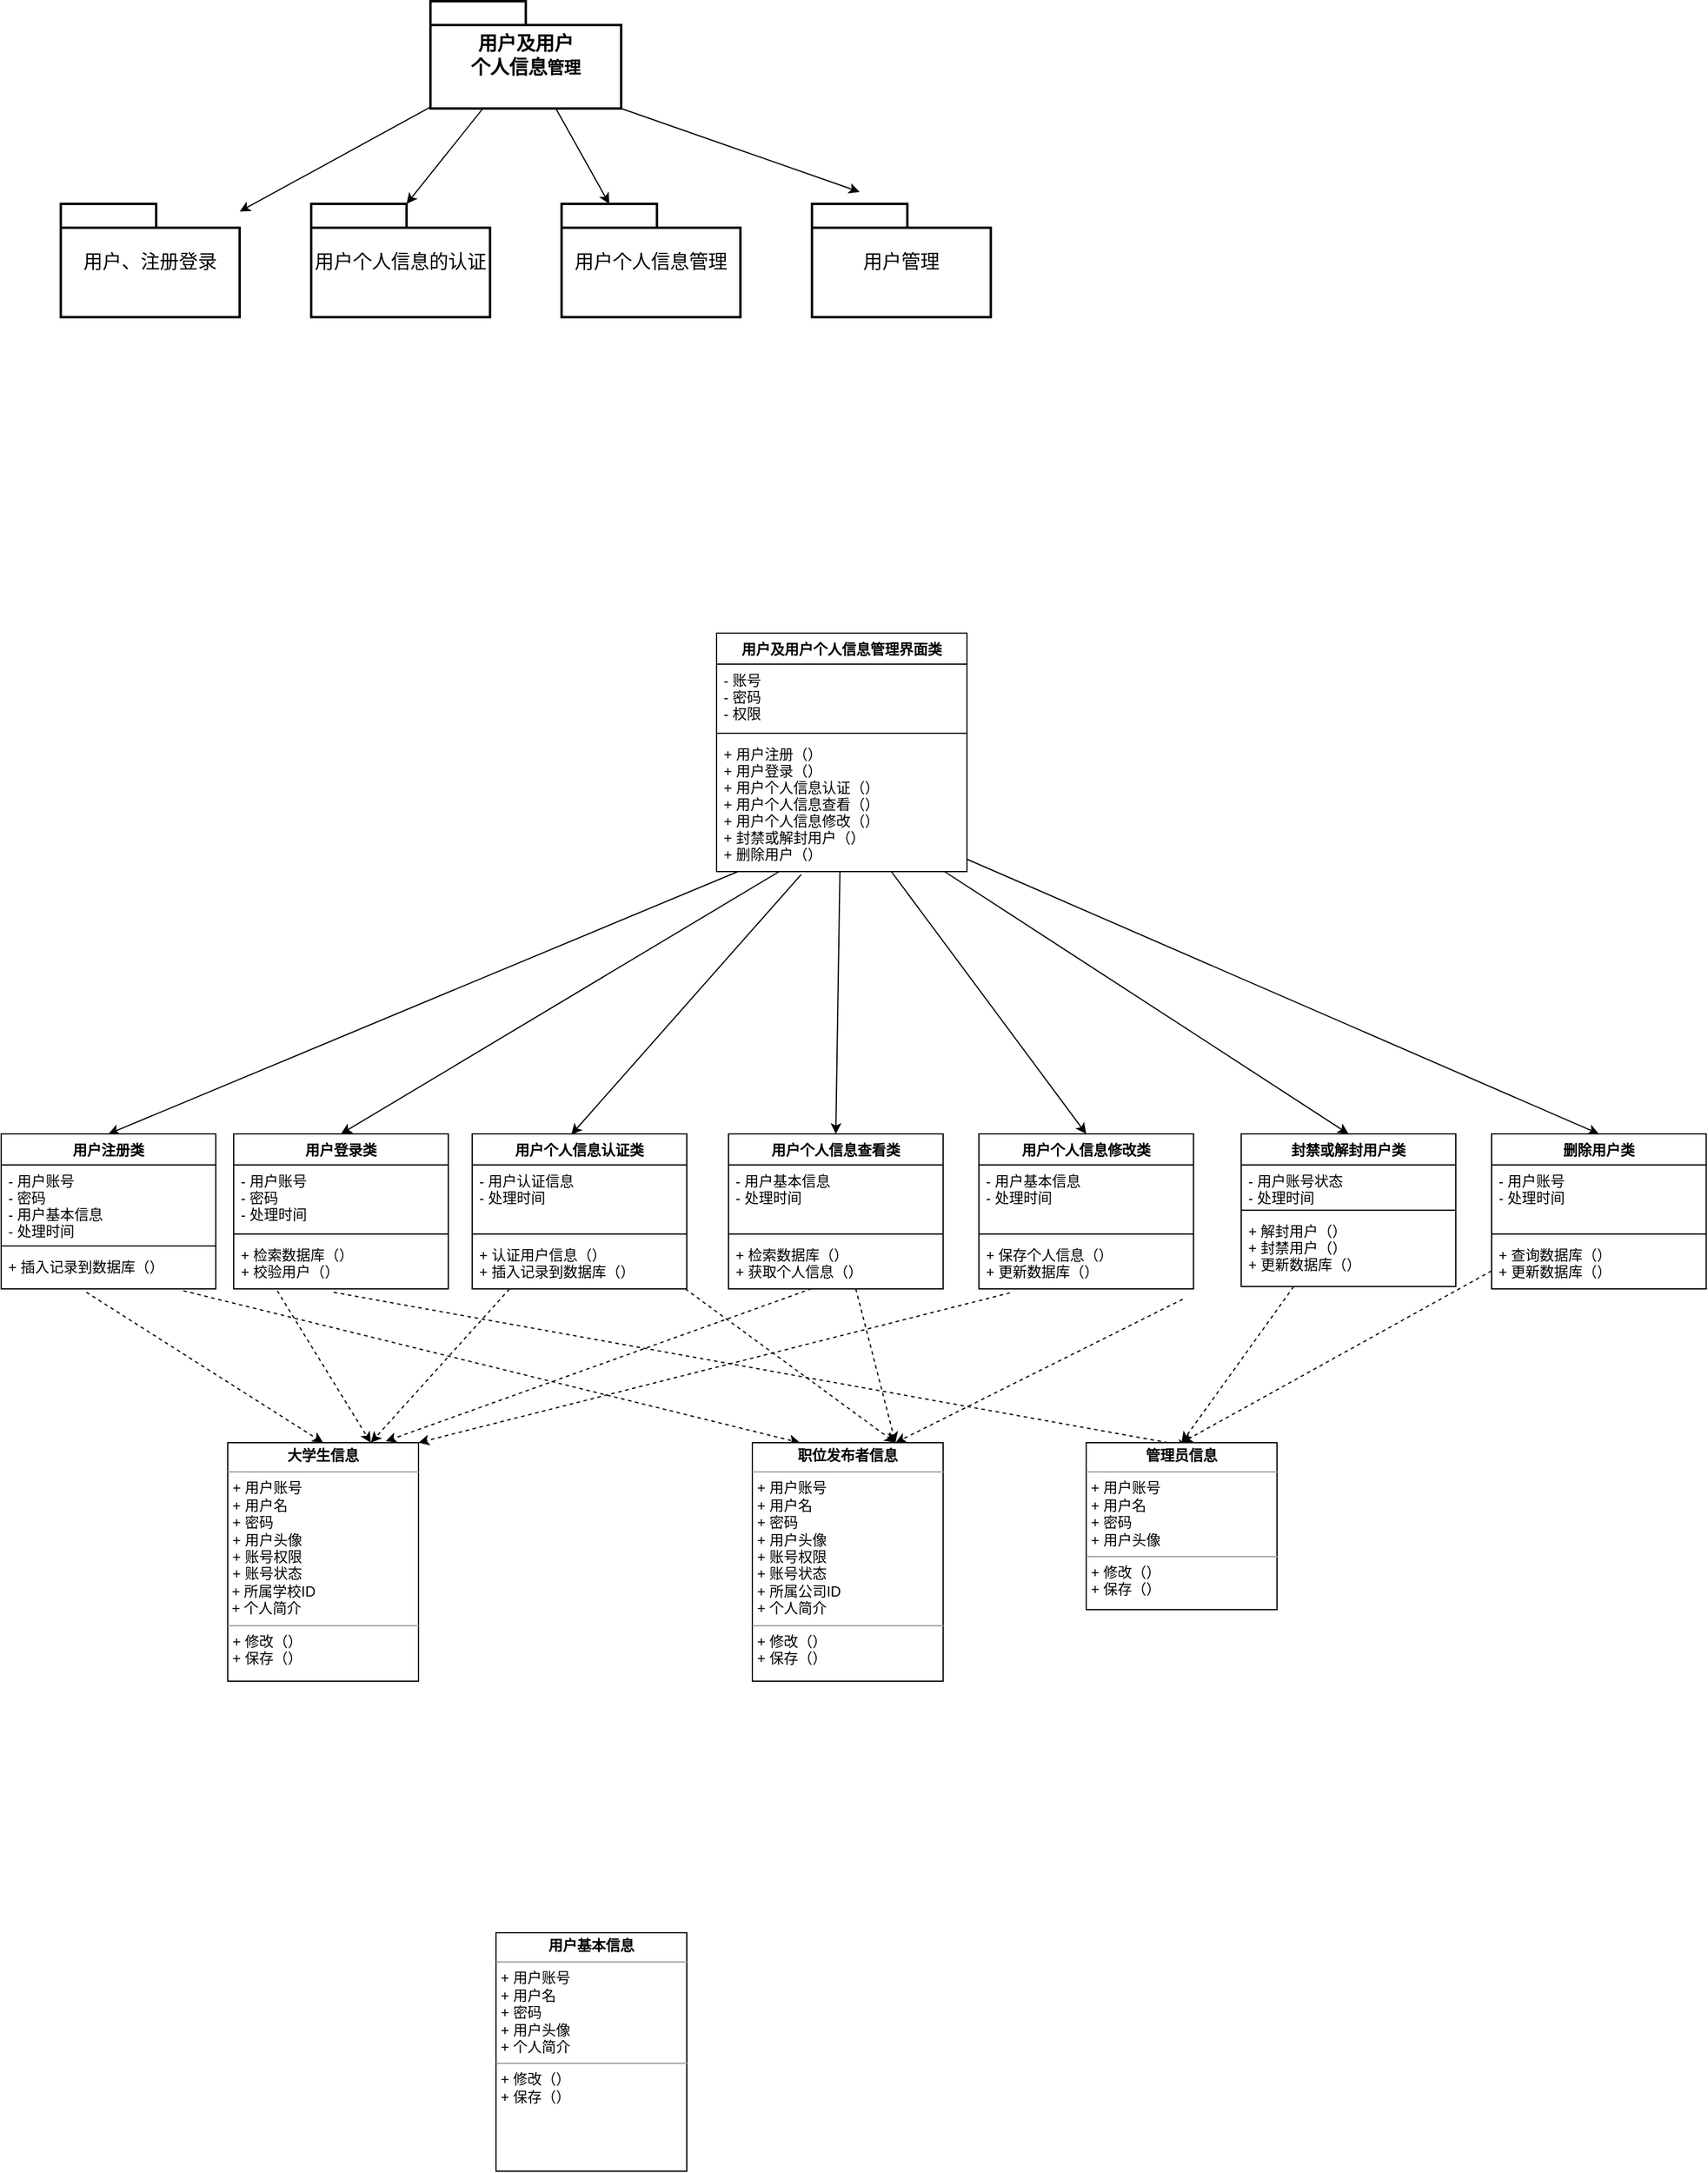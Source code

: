 <mxfile version="16.5.6" type="github">
  <diagram name="Page-1" id="929967ad-93f9-6ef4-fab6-5d389245f69c">
    <mxGraphModel dx="1311" dy="608" grid="1" gridSize="10" guides="1" tooltips="1" connect="1" arrows="1" fold="1" page="1" pageScale="1.5" pageWidth="1169" pageHeight="826" background="none" math="0" shadow="0">
      <root>
        <mxCell id="0" style=";html=1;" />
        <mxCell id="1" style=";html=1;" parent="0" />
        <mxCell id="5Co2nC2he4PfOPCk9Vea-6" value="" style="rounded=0;orthogonalLoop=1;jettySize=auto;html=1;" parent="1" source="5Co2nC2he4PfOPCk9Vea-2" target="5Co2nC2he4PfOPCk9Vea-5" edge="1">
          <mxGeometry relative="1" as="geometry" />
        </mxCell>
        <mxCell id="5Co2nC2he4PfOPCk9Vea-11" style="edgeStyle=none;rounded=0;orthogonalLoop=1;jettySize=auto;html=1;entryX=0;entryY=0;entryDx=40;entryDy=0;entryPerimeter=0;fontSize=16;" parent="1" source="5Co2nC2he4PfOPCk9Vea-2" target="5Co2nC2he4PfOPCk9Vea-9" edge="1">
          <mxGeometry relative="1" as="geometry" />
        </mxCell>
        <mxCell id="5Co2nC2he4PfOPCk9Vea-13" style="edgeStyle=none;rounded=0;orthogonalLoop=1;jettySize=auto;html=1;entryX=0;entryY=0;entryDx=80;entryDy=0;entryPerimeter=0;fontSize=16;" parent="1" source="5Co2nC2he4PfOPCk9Vea-2" target="5Co2nC2he4PfOPCk9Vea-8" edge="1">
          <mxGeometry relative="1" as="geometry" />
        </mxCell>
        <mxCell id="yVChN6YqRANQ0ooUMzuW-2" style="rounded=0;orthogonalLoop=1;jettySize=auto;html=1;exitX=0;exitY=0;exitDx=160;exitDy=90;exitPerimeter=0;" edge="1" parent="1" source="5Co2nC2he4PfOPCk9Vea-2">
          <mxGeometry relative="1" as="geometry">
            <mxPoint x="760" y="190" as="targetPoint" />
          </mxGeometry>
        </mxCell>
        <mxCell id="5Co2nC2he4PfOPCk9Vea-2" value="&lt;span style=&quot;font-weight: 700 ; font-size: 12pt&quot;&gt;用户&lt;/span&gt;&lt;span style=&quot;font-weight: 700 ; font-size: 12pt&quot;&gt;及用&lt;/span&gt;&lt;span style=&quot;font-weight: 700 ; font-size: 12pt&quot;&gt;户&lt;br&gt;个人&lt;/span&gt;&lt;span style=&quot;font-weight: 700 ; font-size: 12pt&quot;&gt;信息&lt;/span&gt;&lt;span style=&quot;font-weight: 700 ; font-size: 10.5pt&quot;&gt;管理&lt;/span&gt;" style="shape=folder;tabWidth=80;tabHeight=20;tabPosition=left;strokeWidth=2;html=1;whiteSpace=wrap;align=center;" parent="1" vertex="1">
          <mxGeometry x="400" y="30" width="160" height="90" as="geometry" />
        </mxCell>
        <mxCell id="5Co2nC2he4PfOPCk9Vea-5" value="&lt;p class=&quot;MsoNormal&quot;&gt;&lt;span style=&quot;font-size: 12.0pt&quot;&gt;用户、&lt;/span&gt;&lt;span style=&quot;font-size: 12.0pt&quot;&gt;注册登录&lt;/span&gt;&lt;/p&gt;" style="shape=folder;tabWidth=80;tabHeight=20;tabPosition=left;strokeWidth=2;html=1;whiteSpace=wrap;align=center;fontSize=16;" parent="1" vertex="1">
          <mxGeometry x="90" y="200" width="150" height="95" as="geometry" />
        </mxCell>
        <mxCell id="5Co2nC2he4PfOPCk9Vea-8" value="&lt;p class=&quot;MsoNormal&quot; style=&quot;font-size: 16px&quot;&gt;&lt;span style=&quot;font-size: 12pt&quot;&gt;用户&lt;/span&gt;&lt;span style=&quot;font-size: 12pt&quot;&gt;个人信息的认证&lt;/span&gt;&lt;br&gt;&lt;/p&gt;" style="shape=folder;tabWidth=80;tabHeight=20;tabPosition=left;strokeWidth=2;html=1;whiteSpace=wrap;align=center;fontSize=16;" parent="1" vertex="1">
          <mxGeometry x="300" y="200" width="150" height="95" as="geometry" />
        </mxCell>
        <mxCell id="5Co2nC2he4PfOPCk9Vea-9" value="&lt;p class=&quot;MsoNormal&quot; style=&quot;font-size: 16px&quot;&gt;&lt;span style=&quot;font-size: 12pt&quot;&gt;用户个人信息&lt;/span&gt;&lt;span style=&quot;font-size: 12pt&quot;&gt;管理&lt;/span&gt;&lt;br&gt;&lt;/p&gt;" style="shape=folder;tabWidth=80;tabHeight=20;tabPosition=left;strokeWidth=2;html=1;whiteSpace=wrap;align=center;fontSize=16;" parent="1" vertex="1">
          <mxGeometry x="510" y="200" width="150" height="95" as="geometry" />
        </mxCell>
        <mxCell id="yVChN6YqRANQ0ooUMzuW-1" value="&lt;p class=&quot;MsoNormal&quot; style=&quot;font-size: 16px&quot;&gt;&lt;span style=&quot;font-size: 12pt&quot;&gt;用户&lt;/span&gt;&lt;span style=&quot;font-size: 12pt&quot;&gt;管理&lt;/span&gt;&lt;br&gt;&lt;/p&gt;" style="shape=folder;tabWidth=80;tabHeight=20;tabPosition=left;strokeWidth=2;html=1;whiteSpace=wrap;align=center;fontSize=16;" vertex="1" parent="1">
          <mxGeometry x="720" y="200" width="150" height="95" as="geometry" />
        </mxCell>
        <mxCell id="yVChN6YqRANQ0ooUMzuW-43" style="rounded=0;orthogonalLoop=1;jettySize=auto;html=1;entryX=0.5;entryY=0;entryDx=0;entryDy=0;exitX=0.084;exitY=1.001;exitDx=0;exitDy=0;exitPerimeter=0;" edge="1" parent="1" source="yVChN6YqRANQ0ooUMzuW-8" target="yVChN6YqRANQ0ooUMzuW-9">
          <mxGeometry relative="1" as="geometry" />
        </mxCell>
        <mxCell id="yVChN6YqRANQ0ooUMzuW-45" style="edgeStyle=none;rounded=0;orthogonalLoop=1;jettySize=auto;html=1;entryX=0.462;entryY=0.005;entryDx=0;entryDy=0;entryPerimeter=0;exitX=0.338;exitY=1.022;exitDx=0;exitDy=0;exitPerimeter=0;" edge="1" parent="1" source="yVChN6YqRANQ0ooUMzuW-8" target="yVChN6YqRANQ0ooUMzuW-17">
          <mxGeometry relative="1" as="geometry" />
        </mxCell>
        <mxCell id="yVChN6YqRANQ0ooUMzuW-46" style="edgeStyle=none;rounded=0;orthogonalLoop=1;jettySize=auto;html=1;entryX=0.5;entryY=0;entryDx=0;entryDy=0;" edge="1" parent="1" source="yVChN6YqRANQ0ooUMzuW-5" target="yVChN6YqRANQ0ooUMzuW-21">
          <mxGeometry relative="1" as="geometry" />
        </mxCell>
        <mxCell id="yVChN6YqRANQ0ooUMzuW-5" value="用户及用户个人信息管理界面类" style="swimlane;fontStyle=1;align=center;verticalAlign=top;childLayout=stackLayout;horizontal=1;startSize=26;horizontalStack=0;resizeParent=1;resizeParentMax=0;resizeLast=0;collapsible=1;marginBottom=0;" vertex="1" parent="1">
          <mxGeometry x="640" y="560" width="210" height="200" as="geometry" />
        </mxCell>
        <mxCell id="yVChN6YqRANQ0ooUMzuW-6" value="- 账号&#xa;- 密码&#xa;- 权限" style="text;strokeColor=none;fillColor=none;align=left;verticalAlign=top;spacingLeft=4;spacingRight=4;overflow=hidden;rotatable=0;points=[[0,0.5],[1,0.5]];portConstraint=eastwest;" vertex="1" parent="yVChN6YqRANQ0ooUMzuW-5">
          <mxGeometry y="26" width="210" height="54" as="geometry" />
        </mxCell>
        <mxCell id="yVChN6YqRANQ0ooUMzuW-7" value="" style="line;strokeWidth=1;fillColor=none;align=left;verticalAlign=middle;spacingTop=-1;spacingLeft=3;spacingRight=3;rotatable=0;labelPosition=right;points=[];portConstraint=eastwest;" vertex="1" parent="yVChN6YqRANQ0ooUMzuW-5">
          <mxGeometry y="80" width="210" height="8" as="geometry" />
        </mxCell>
        <mxCell id="yVChN6YqRANQ0ooUMzuW-8" value="+ 用户注册（）&#xa;+ 用户登录（）&#xa;+ 用户个人信息认证（）&#xa;+ 用户个人信息查看（）&#xa;+ 用户个人信息修改（）&#xa;+ 封禁或解封用户（）&#xa;+ 删除用户（）&#xa;&#xa;&#xa;&#xa;" style="text;strokeColor=none;fillColor=none;align=left;verticalAlign=top;spacingLeft=4;spacingRight=4;overflow=hidden;rotatable=0;points=[[0,0.5],[1,0.5]];portConstraint=eastwest;" vertex="1" parent="yVChN6YqRANQ0ooUMzuW-5">
          <mxGeometry y="88" width="210" height="112" as="geometry" />
        </mxCell>
        <mxCell id="yVChN6YqRANQ0ooUMzuW-50" style="orthogonalLoop=1;jettySize=auto;html=1;entryX=0.5;entryY=0;entryDx=0;entryDy=0;shadow=0;elbow=vertical;dashed=1;exitX=0.397;exitY=1.089;exitDx=0;exitDy=0;exitPerimeter=0;" edge="1" parent="1" source="yVChN6YqRANQ0ooUMzuW-12" target="yVChN6YqRANQ0ooUMzuW-37">
          <mxGeometry relative="1" as="geometry" />
        </mxCell>
        <mxCell id="yVChN6YqRANQ0ooUMzuW-53" style="edgeStyle=none;orthogonalLoop=1;jettySize=auto;html=1;entryX=0.25;entryY=0;entryDx=0;entryDy=0;shadow=0;dashed=1;elbow=vertical;exitX=0.849;exitY=1.05;exitDx=0;exitDy=0;exitPerimeter=0;" edge="1" parent="1" source="yVChN6YqRANQ0ooUMzuW-12" target="yVChN6YqRANQ0ooUMzuW-38">
          <mxGeometry relative="1" as="geometry" />
        </mxCell>
        <mxCell id="yVChN6YqRANQ0ooUMzuW-9" value="用户注册类" style="swimlane;fontStyle=1;align=center;verticalAlign=top;childLayout=stackLayout;horizontal=1;startSize=26;horizontalStack=0;resizeParent=1;resizeParentMax=0;resizeLast=0;collapsible=1;marginBottom=0;" vertex="1" parent="1">
          <mxGeometry x="40" y="980" width="180" height="130" as="geometry" />
        </mxCell>
        <mxCell id="yVChN6YqRANQ0ooUMzuW-10" value="- 用户账号&#xa;- 密码&#xa;- 用户基本信息&#xa;- 处理时间" style="text;strokeColor=none;fillColor=none;align=left;verticalAlign=top;spacingLeft=4;spacingRight=4;overflow=hidden;rotatable=0;points=[[0,0.5],[1,0.5]];portConstraint=eastwest;" vertex="1" parent="yVChN6YqRANQ0ooUMzuW-9">
          <mxGeometry y="26" width="180" height="64" as="geometry" />
        </mxCell>
        <mxCell id="yVChN6YqRANQ0ooUMzuW-11" value="" style="line;strokeWidth=1;fillColor=none;align=left;verticalAlign=middle;spacingTop=-1;spacingLeft=3;spacingRight=3;rotatable=0;labelPosition=right;points=[];portConstraint=eastwest;" vertex="1" parent="yVChN6YqRANQ0ooUMzuW-9">
          <mxGeometry y="90" width="180" height="8" as="geometry" />
        </mxCell>
        <mxCell id="yVChN6YqRANQ0ooUMzuW-12" value="+ 插入记录到数据库（）&#xa;&#xa;&#xa;" style="text;strokeColor=none;fillColor=none;align=left;verticalAlign=top;spacingLeft=4;spacingRight=4;overflow=hidden;rotatable=0;points=[[0,0.5],[1,0.5]];portConstraint=eastwest;" vertex="1" parent="yVChN6YqRANQ0ooUMzuW-9">
          <mxGeometry y="98" width="180" height="32" as="geometry" />
        </mxCell>
        <mxCell id="yVChN6YqRANQ0ooUMzuW-52" style="edgeStyle=none;orthogonalLoop=1;jettySize=auto;html=1;entryX=0.75;entryY=0;entryDx=0;entryDy=0;shadow=0;dashed=1;elbow=vertical;exitX=0.203;exitY=1.038;exitDx=0;exitDy=0;exitPerimeter=0;" edge="1" parent="1" source="yVChN6YqRANQ0ooUMzuW-16" target="yVChN6YqRANQ0ooUMzuW-37">
          <mxGeometry relative="1" as="geometry" />
        </mxCell>
        <mxCell id="yVChN6YqRANQ0ooUMzuW-54" style="edgeStyle=none;orthogonalLoop=1;jettySize=auto;html=1;entryX=0.537;entryY=0.022;entryDx=0;entryDy=0;entryPerimeter=0;shadow=0;dashed=1;elbow=vertical;exitX=0.466;exitY=1.068;exitDx=0;exitDy=0;exitPerimeter=0;" edge="1" parent="1" source="yVChN6YqRANQ0ooUMzuW-16" target="yVChN6YqRANQ0ooUMzuW-42">
          <mxGeometry relative="1" as="geometry" />
        </mxCell>
        <mxCell id="yVChN6YqRANQ0ooUMzuW-13" value="用户登录类" style="swimlane;fontStyle=1;align=center;verticalAlign=top;childLayout=stackLayout;horizontal=1;startSize=26;horizontalStack=0;resizeParent=1;resizeParentMax=0;resizeLast=0;collapsible=1;marginBottom=0;" vertex="1" parent="1">
          <mxGeometry x="235" y="980" width="180" height="130" as="geometry" />
        </mxCell>
        <mxCell id="yVChN6YqRANQ0ooUMzuW-14" value="- 用户账号&#xa;- 密码&#xa;- 处理时间" style="text;strokeColor=none;fillColor=none;align=left;verticalAlign=top;spacingLeft=4;spacingRight=4;overflow=hidden;rotatable=0;points=[[0,0.5],[1,0.5]];portConstraint=eastwest;" vertex="1" parent="yVChN6YqRANQ0ooUMzuW-13">
          <mxGeometry y="26" width="180" height="54" as="geometry" />
        </mxCell>
        <mxCell id="yVChN6YqRANQ0ooUMzuW-15" value="" style="line;strokeWidth=1;fillColor=none;align=left;verticalAlign=middle;spacingTop=-1;spacingLeft=3;spacingRight=3;rotatable=0;labelPosition=right;points=[];portConstraint=eastwest;" vertex="1" parent="yVChN6YqRANQ0ooUMzuW-13">
          <mxGeometry y="80" width="180" height="8" as="geometry" />
        </mxCell>
        <mxCell id="yVChN6YqRANQ0ooUMzuW-16" value="+ 检索数据库（）&#xa;+ 校验用户（）" style="text;strokeColor=none;fillColor=none;align=left;verticalAlign=top;spacingLeft=4;spacingRight=4;overflow=hidden;rotatable=0;points=[[0,0.5],[1,0.5]];portConstraint=eastwest;" vertex="1" parent="yVChN6YqRANQ0ooUMzuW-13">
          <mxGeometry y="88" width="180" height="42" as="geometry" />
        </mxCell>
        <mxCell id="yVChN6YqRANQ0ooUMzuW-55" style="edgeStyle=none;orthogonalLoop=1;jettySize=auto;html=1;entryX=0.75;entryY=0;entryDx=0;entryDy=0;shadow=0;dashed=1;elbow=vertical;" edge="1" parent="1" source="yVChN6YqRANQ0ooUMzuW-17" target="yVChN6YqRANQ0ooUMzuW-37">
          <mxGeometry relative="1" as="geometry" />
        </mxCell>
        <mxCell id="yVChN6YqRANQ0ooUMzuW-56" style="edgeStyle=none;orthogonalLoop=1;jettySize=auto;html=1;entryX=0.75;entryY=0;entryDx=0;entryDy=0;shadow=0;dashed=1;elbow=vertical;" edge="1" parent="1" source="yVChN6YqRANQ0ooUMzuW-17" target="yVChN6YqRANQ0ooUMzuW-38">
          <mxGeometry relative="1" as="geometry" />
        </mxCell>
        <mxCell id="yVChN6YqRANQ0ooUMzuW-17" value="用户个人信息认证类" style="swimlane;fontStyle=1;align=center;verticalAlign=top;childLayout=stackLayout;horizontal=1;startSize=26;horizontalStack=0;resizeParent=1;resizeParentMax=0;resizeLast=0;collapsible=1;marginBottom=0;" vertex="1" parent="1">
          <mxGeometry x="435" y="980" width="180" height="130" as="geometry" />
        </mxCell>
        <mxCell id="yVChN6YqRANQ0ooUMzuW-18" value="- 用户认证信息&#xa;- 处理时间" style="text;strokeColor=none;fillColor=none;align=left;verticalAlign=top;spacingLeft=4;spacingRight=4;overflow=hidden;rotatable=0;points=[[0,0.5],[1,0.5]];portConstraint=eastwest;" vertex="1" parent="yVChN6YqRANQ0ooUMzuW-17">
          <mxGeometry y="26" width="180" height="54" as="geometry" />
        </mxCell>
        <mxCell id="yVChN6YqRANQ0ooUMzuW-19" value="" style="line;strokeWidth=1;fillColor=none;align=left;verticalAlign=middle;spacingTop=-1;spacingLeft=3;spacingRight=3;rotatable=0;labelPosition=right;points=[];portConstraint=eastwest;" vertex="1" parent="yVChN6YqRANQ0ooUMzuW-17">
          <mxGeometry y="80" width="180" height="8" as="geometry" />
        </mxCell>
        <mxCell id="yVChN6YqRANQ0ooUMzuW-20" value="+ 认证用户信息（）&#xa;+ 插入记录到数据库（）" style="text;strokeColor=none;fillColor=none;align=left;verticalAlign=top;spacingLeft=4;spacingRight=4;overflow=hidden;rotatable=0;points=[[0,0.5],[1,0.5]];portConstraint=eastwest;" vertex="1" parent="yVChN6YqRANQ0ooUMzuW-17">
          <mxGeometry y="88" width="180" height="42" as="geometry" />
        </mxCell>
        <mxCell id="yVChN6YqRANQ0ooUMzuW-57" style="edgeStyle=none;orthogonalLoop=1;jettySize=auto;html=1;entryX=0.828;entryY=-0.006;entryDx=0;entryDy=0;entryPerimeter=0;shadow=0;dashed=1;elbow=vertical;exitX=0.388;exitY=0.995;exitDx=0;exitDy=0;exitPerimeter=0;" edge="1" parent="1" source="yVChN6YqRANQ0ooUMzuW-24" target="yVChN6YqRANQ0ooUMzuW-37">
          <mxGeometry relative="1" as="geometry" />
        </mxCell>
        <mxCell id="yVChN6YqRANQ0ooUMzuW-58" style="edgeStyle=none;orthogonalLoop=1;jettySize=auto;html=1;entryX=0.75;entryY=0;entryDx=0;entryDy=0;shadow=0;dashed=1;elbow=vertical;" edge="1" parent="1" source="yVChN6YqRANQ0ooUMzuW-21" target="yVChN6YqRANQ0ooUMzuW-38">
          <mxGeometry relative="1" as="geometry" />
        </mxCell>
        <mxCell id="yVChN6YqRANQ0ooUMzuW-21" value="用户个人信息查看类" style="swimlane;fontStyle=1;align=center;verticalAlign=top;childLayout=stackLayout;horizontal=1;startSize=26;horizontalStack=0;resizeParent=1;resizeParentMax=0;resizeLast=0;collapsible=1;marginBottom=0;" vertex="1" parent="1">
          <mxGeometry x="650" y="980" width="180" height="130" as="geometry" />
        </mxCell>
        <mxCell id="yVChN6YqRANQ0ooUMzuW-22" value="- 用户基本信息&#xa;- 处理时间" style="text;strokeColor=none;fillColor=none;align=left;verticalAlign=top;spacingLeft=4;spacingRight=4;overflow=hidden;rotatable=0;points=[[0,0.5],[1,0.5]];portConstraint=eastwest;" vertex="1" parent="yVChN6YqRANQ0ooUMzuW-21">
          <mxGeometry y="26" width="180" height="54" as="geometry" />
        </mxCell>
        <mxCell id="yVChN6YqRANQ0ooUMzuW-23" value="" style="line;strokeWidth=1;fillColor=none;align=left;verticalAlign=middle;spacingTop=-1;spacingLeft=3;spacingRight=3;rotatable=0;labelPosition=right;points=[];portConstraint=eastwest;" vertex="1" parent="yVChN6YqRANQ0ooUMzuW-21">
          <mxGeometry y="80" width="180" height="8" as="geometry" />
        </mxCell>
        <mxCell id="yVChN6YqRANQ0ooUMzuW-24" value="+ 检索数据库（）&#xa;+ 获取个人信息（）" style="text;strokeColor=none;fillColor=none;align=left;verticalAlign=top;spacingLeft=4;spacingRight=4;overflow=hidden;rotatable=0;points=[[0,0.5],[1,0.5]];portConstraint=eastwest;" vertex="1" parent="yVChN6YqRANQ0ooUMzuW-21">
          <mxGeometry y="88" width="180" height="42" as="geometry" />
        </mxCell>
        <mxCell id="yVChN6YqRANQ0ooUMzuW-62" style="edgeStyle=none;orthogonalLoop=1;jettySize=auto;html=1;entryX=0.75;entryY=0;entryDx=0;entryDy=0;shadow=0;dashed=1;elbow=vertical;exitX=0.95;exitY=1.206;exitDx=0;exitDy=0;exitPerimeter=0;" edge="1" parent="1" source="yVChN6YqRANQ0ooUMzuW-28" target="yVChN6YqRANQ0ooUMzuW-38">
          <mxGeometry relative="1" as="geometry" />
        </mxCell>
        <mxCell id="yVChN6YqRANQ0ooUMzuW-63" style="edgeStyle=none;orthogonalLoop=1;jettySize=auto;html=1;entryX=1;entryY=0;entryDx=0;entryDy=0;shadow=0;dashed=1;elbow=vertical;exitX=0.145;exitY=1.079;exitDx=0;exitDy=0;exitPerimeter=0;" edge="1" parent="1" source="yVChN6YqRANQ0ooUMzuW-28" target="yVChN6YqRANQ0ooUMzuW-37">
          <mxGeometry relative="1" as="geometry" />
        </mxCell>
        <mxCell id="yVChN6YqRANQ0ooUMzuW-25" value="用户个人信息修改类" style="swimlane;fontStyle=1;align=center;verticalAlign=top;childLayout=stackLayout;horizontal=1;startSize=26;horizontalStack=0;resizeParent=1;resizeParentMax=0;resizeLast=0;collapsible=1;marginBottom=0;" vertex="1" parent="1">
          <mxGeometry x="860" y="980" width="180" height="130" as="geometry" />
        </mxCell>
        <mxCell id="yVChN6YqRANQ0ooUMzuW-26" value="- 用户基本信息&#xa;- 处理时间" style="text;strokeColor=none;fillColor=none;align=left;verticalAlign=top;spacingLeft=4;spacingRight=4;overflow=hidden;rotatable=0;points=[[0,0.5],[1,0.5]];portConstraint=eastwest;" vertex="1" parent="yVChN6YqRANQ0ooUMzuW-25">
          <mxGeometry y="26" width="180" height="54" as="geometry" />
        </mxCell>
        <mxCell id="yVChN6YqRANQ0ooUMzuW-27" value="" style="line;strokeWidth=1;fillColor=none;align=left;verticalAlign=middle;spacingTop=-1;spacingLeft=3;spacingRight=3;rotatable=0;labelPosition=right;points=[];portConstraint=eastwest;" vertex="1" parent="yVChN6YqRANQ0ooUMzuW-25">
          <mxGeometry y="80" width="180" height="8" as="geometry" />
        </mxCell>
        <mxCell id="yVChN6YqRANQ0ooUMzuW-28" value="+ 保存个人信息（）&#xa;+ 更新数据库（）" style="text;strokeColor=none;fillColor=none;align=left;verticalAlign=top;spacingLeft=4;spacingRight=4;overflow=hidden;rotatable=0;points=[[0,0.5],[1,0.5]];portConstraint=eastwest;" vertex="1" parent="yVChN6YqRANQ0ooUMzuW-25">
          <mxGeometry y="88" width="180" height="42" as="geometry" />
        </mxCell>
        <mxCell id="yVChN6YqRANQ0ooUMzuW-61" style="edgeStyle=none;orthogonalLoop=1;jettySize=auto;html=1;entryX=0.5;entryY=0;entryDx=0;entryDy=0;shadow=0;dashed=1;elbow=vertical;" edge="1" parent="1" source="yVChN6YqRANQ0ooUMzuW-29" target="yVChN6YqRANQ0ooUMzuW-42">
          <mxGeometry relative="1" as="geometry" />
        </mxCell>
        <mxCell id="yVChN6YqRANQ0ooUMzuW-29" value="封禁或解封用户类" style="swimlane;fontStyle=1;align=center;verticalAlign=top;childLayout=stackLayout;horizontal=1;startSize=26;horizontalStack=0;resizeParent=1;resizeParentMax=0;resizeLast=0;collapsible=1;marginBottom=0;" vertex="1" parent="1">
          <mxGeometry x="1080" y="980" width="180" height="128" as="geometry" />
        </mxCell>
        <mxCell id="yVChN6YqRANQ0ooUMzuW-30" value="- 用户账号状态&#xa;- 处理时间" style="text;strokeColor=none;fillColor=none;align=left;verticalAlign=top;spacingLeft=4;spacingRight=4;overflow=hidden;rotatable=0;points=[[0,0.5],[1,0.5]];portConstraint=eastwest;" vertex="1" parent="yVChN6YqRANQ0ooUMzuW-29">
          <mxGeometry y="26" width="180" height="34" as="geometry" />
        </mxCell>
        <mxCell id="yVChN6YqRANQ0ooUMzuW-31" value="" style="line;strokeWidth=1;fillColor=none;align=left;verticalAlign=middle;spacingTop=-1;spacingLeft=3;spacingRight=3;rotatable=0;labelPosition=right;points=[];portConstraint=eastwest;" vertex="1" parent="yVChN6YqRANQ0ooUMzuW-29">
          <mxGeometry y="60" width="180" height="8" as="geometry" />
        </mxCell>
        <mxCell id="yVChN6YqRANQ0ooUMzuW-32" value="+ 解封用户（）&#xa;+ 封禁用户（）&#xa;+ 更新数据库（）" style="text;strokeColor=none;fillColor=none;align=left;verticalAlign=top;spacingLeft=4;spacingRight=4;overflow=hidden;rotatable=0;points=[[0,0.5],[1,0.5]];portConstraint=eastwest;" vertex="1" parent="yVChN6YqRANQ0ooUMzuW-29">
          <mxGeometry y="68" width="180" height="60" as="geometry" />
        </mxCell>
        <mxCell id="yVChN6YqRANQ0ooUMzuW-60" style="edgeStyle=none;orthogonalLoop=1;jettySize=auto;html=1;entryX=0.5;entryY=0;entryDx=0;entryDy=0;shadow=0;dashed=1;elbow=vertical;" edge="1" parent="1" source="yVChN6YqRANQ0ooUMzuW-33" target="yVChN6YqRANQ0ooUMzuW-42">
          <mxGeometry relative="1" as="geometry" />
        </mxCell>
        <mxCell id="yVChN6YqRANQ0ooUMzuW-33" value="删除用户类" style="swimlane;fontStyle=1;align=center;verticalAlign=top;childLayout=stackLayout;horizontal=1;startSize=26;horizontalStack=0;resizeParent=1;resizeParentMax=0;resizeLast=0;collapsible=1;marginBottom=0;" vertex="1" parent="1">
          <mxGeometry x="1290" y="980" width="180" height="130" as="geometry" />
        </mxCell>
        <mxCell id="yVChN6YqRANQ0ooUMzuW-34" value="- 用户账号&#xa;- 处理时间" style="text;strokeColor=none;fillColor=none;align=left;verticalAlign=top;spacingLeft=4;spacingRight=4;overflow=hidden;rotatable=0;points=[[0,0.5],[1,0.5]];portConstraint=eastwest;" vertex="1" parent="yVChN6YqRANQ0ooUMzuW-33">
          <mxGeometry y="26" width="180" height="54" as="geometry" />
        </mxCell>
        <mxCell id="yVChN6YqRANQ0ooUMzuW-35" value="" style="line;strokeWidth=1;fillColor=none;align=left;verticalAlign=middle;spacingTop=-1;spacingLeft=3;spacingRight=3;rotatable=0;labelPosition=right;points=[];portConstraint=eastwest;" vertex="1" parent="yVChN6YqRANQ0ooUMzuW-33">
          <mxGeometry y="80" width="180" height="8" as="geometry" />
        </mxCell>
        <mxCell id="yVChN6YqRANQ0ooUMzuW-36" value="+ 查询数据库（）&#xa;+ 更新数据库（）" style="text;strokeColor=none;fillColor=none;align=left;verticalAlign=top;spacingLeft=4;spacingRight=4;overflow=hidden;rotatable=0;points=[[0,0.5],[1,0.5]];portConstraint=eastwest;" vertex="1" parent="yVChN6YqRANQ0ooUMzuW-33">
          <mxGeometry y="88" width="180" height="42" as="geometry" />
        </mxCell>
        <mxCell id="yVChN6YqRANQ0ooUMzuW-37" value="&lt;p style=&quot;margin: 0px ; margin-top: 4px ; text-align: center&quot;&gt;&lt;b&gt;大学生信息&lt;/b&gt;&lt;/p&gt;&lt;hr size=&quot;1&quot;&gt;&lt;p style=&quot;margin: 0px ; margin-left: 4px&quot;&gt;+ 用户账号&lt;/p&gt;&lt;p style=&quot;margin: 0px ; margin-left: 4px&quot;&gt;+ 用户名&lt;/p&gt;&lt;p style=&quot;margin: 0px ; margin-left: 4px&quot;&gt;+ 密码&lt;/p&gt;&lt;p style=&quot;margin: 0px ; margin-left: 4px&quot;&gt;+ 用户头像&lt;/p&gt;&lt;p style=&quot;margin: 0px ; margin-left: 4px&quot;&gt;+ 账号权限&lt;/p&gt;&lt;p style=&quot;margin: 0px ; margin-left: 4px&quot;&gt;+ 账号状态&lt;/p&gt;&amp;nbsp;+ 所属学校ID&lt;br&gt;&amp;nbsp;+ 个人简介&lt;br&gt;&lt;hr size=&quot;1&quot;&gt;&lt;p style=&quot;margin: 0px ; margin-left: 4px&quot;&gt;+ 修改（）&lt;/p&gt;&lt;p style=&quot;margin: 0px ; margin-left: 4px&quot;&gt;+ 保存（）&lt;/p&gt;" style="verticalAlign=top;align=left;overflow=fill;fontSize=12;fontFamily=Helvetica;html=1;" vertex="1" parent="1">
          <mxGeometry x="230" y="1239" width="160" height="200" as="geometry" />
        </mxCell>
        <mxCell id="yVChN6YqRANQ0ooUMzuW-38" value="&lt;p style=&quot;margin: 0px ; margin-top: 4px ; text-align: center&quot;&gt;&lt;b&gt;职位发布者信息&lt;/b&gt;&lt;/p&gt;&lt;hr size=&quot;1&quot;&gt;&lt;p style=&quot;margin: 0px ; margin-left: 4px&quot;&gt;+ 用户账号&lt;/p&gt;&lt;p style=&quot;margin: 0px ; margin-left: 4px&quot;&gt;+ 用户名&lt;/p&gt;&lt;p style=&quot;margin: 0px ; margin-left: 4px&quot;&gt;+ 密码&lt;/p&gt;&lt;p style=&quot;margin: 0px ; margin-left: 4px&quot;&gt;+ 用户头像&lt;/p&gt;&lt;p style=&quot;margin: 0px ; margin-left: 4px&quot;&gt;+ 账号权限&lt;/p&gt;&lt;p style=&quot;margin: 0px ; margin-left: 4px&quot;&gt;+ 账号状态&lt;/p&gt;&lt;p style=&quot;margin: 0px ; margin-left: 4px&quot;&gt;+ 所属公司ID&lt;/p&gt;&lt;p style=&quot;margin: 0px ; margin-left: 4px&quot;&gt;+ 个人简介&lt;/p&gt;&lt;hr size=&quot;1&quot;&gt;&lt;p style=&quot;margin: 0px ; margin-left: 4px&quot;&gt;+ 修改（）&lt;/p&gt;&lt;p style=&quot;margin: 0px ; margin-left: 4px&quot;&gt;+ 保存（）&lt;/p&gt;" style="verticalAlign=top;align=left;overflow=fill;fontSize=12;fontFamily=Helvetica;html=1;" vertex="1" parent="1">
          <mxGeometry x="670" y="1239" width="160" height="200" as="geometry" />
        </mxCell>
        <mxCell id="yVChN6YqRANQ0ooUMzuW-41" value="&lt;p style=&quot;margin: 0px ; margin-top: 4px ; text-align: center&quot;&gt;&lt;b&gt;用户基本信息&lt;/b&gt;&lt;/p&gt;&lt;hr size=&quot;1&quot;&gt;&lt;p style=&quot;margin: 0px ; margin-left: 4px&quot;&gt;+ 用户账号&lt;/p&gt;&lt;p style=&quot;margin: 0px ; margin-left: 4px&quot;&gt;+ 用户名&lt;/p&gt;&lt;p style=&quot;margin: 0px ; margin-left: 4px&quot;&gt;+ 密码&lt;/p&gt;&lt;p style=&quot;margin: 0px ; margin-left: 4px&quot;&gt;+ 用户头像&lt;/p&gt;&lt;p style=&quot;margin: 0px ; margin-left: 4px&quot;&gt;+ 个人简介&lt;/p&gt;&lt;hr size=&quot;1&quot;&gt;&lt;p style=&quot;margin: 0px ; margin-left: 4px&quot;&gt;+ 修改（）&lt;/p&gt;&lt;p style=&quot;margin: 0px ; margin-left: 4px&quot;&gt;+ 保存（）&lt;/p&gt;" style="verticalAlign=top;align=left;overflow=fill;fontSize=12;fontFamily=Helvetica;html=1;" vertex="1" parent="1">
          <mxGeometry x="455" y="1650" width="160" height="200" as="geometry" />
        </mxCell>
        <mxCell id="yVChN6YqRANQ0ooUMzuW-42" value="&lt;p style=&quot;margin: 0px ; margin-top: 4px ; text-align: center&quot;&gt;&lt;b&gt;管理员信息&lt;/b&gt;&lt;/p&gt;&lt;hr size=&quot;1&quot;&gt;&lt;p style=&quot;margin: 0px ; margin-left: 4px&quot;&gt;+ 用户账号&lt;/p&gt;&lt;p style=&quot;margin: 0px ; margin-left: 4px&quot;&gt;+ 用户名&lt;/p&gt;&lt;p style=&quot;margin: 0px ; margin-left: 4px&quot;&gt;+ 密码&lt;/p&gt;&lt;p style=&quot;margin: 0px ; margin-left: 4px&quot;&gt;+ 用户头像&lt;/p&gt;&lt;hr size=&quot;1&quot;&gt;&lt;p style=&quot;margin: 0px ; margin-left: 4px&quot;&gt;+ 修改（）&lt;/p&gt;&lt;p style=&quot;margin: 0px ; margin-left: 4px&quot;&gt;+ 保存（）&lt;/p&gt;" style="verticalAlign=top;align=left;overflow=fill;fontSize=12;fontFamily=Helvetica;html=1;" vertex="1" parent="1">
          <mxGeometry x="950" y="1239" width="160" height="140" as="geometry" />
        </mxCell>
        <mxCell id="yVChN6YqRANQ0ooUMzuW-44" style="rounded=0;orthogonalLoop=1;jettySize=auto;html=1;entryX=0.5;entryY=0;entryDx=0;entryDy=0;exitX=0.25;exitY=1;exitDx=0;exitDy=0;" edge="1" parent="1" source="yVChN6YqRANQ0ooUMzuW-5" target="yVChN6YqRANQ0ooUMzuW-13">
          <mxGeometry relative="1" as="geometry" />
        </mxCell>
        <mxCell id="yVChN6YqRANQ0ooUMzuW-47" style="edgeStyle=none;rounded=0;orthogonalLoop=1;jettySize=auto;html=1;entryX=0.5;entryY=0;entryDx=0;entryDy=0;" edge="1" parent="1" source="yVChN6YqRANQ0ooUMzuW-8" target="yVChN6YqRANQ0ooUMzuW-25">
          <mxGeometry relative="1" as="geometry" />
        </mxCell>
        <mxCell id="yVChN6YqRANQ0ooUMzuW-48" style="edgeStyle=none;rounded=0;orthogonalLoop=1;jettySize=auto;html=1;entryX=0.5;entryY=0;entryDx=0;entryDy=0;" edge="1" parent="1" source="yVChN6YqRANQ0ooUMzuW-8" target="yVChN6YqRANQ0ooUMzuW-29">
          <mxGeometry relative="1" as="geometry" />
        </mxCell>
        <mxCell id="yVChN6YqRANQ0ooUMzuW-49" style="edgeStyle=none;rounded=0;orthogonalLoop=1;jettySize=auto;html=1;entryX=0.5;entryY=0;entryDx=0;entryDy=0;" edge="1" parent="1" source="yVChN6YqRANQ0ooUMzuW-8" target="yVChN6YqRANQ0ooUMzuW-33">
          <mxGeometry relative="1" as="geometry" />
        </mxCell>
      </root>
    </mxGraphModel>
  </diagram>
</mxfile>
